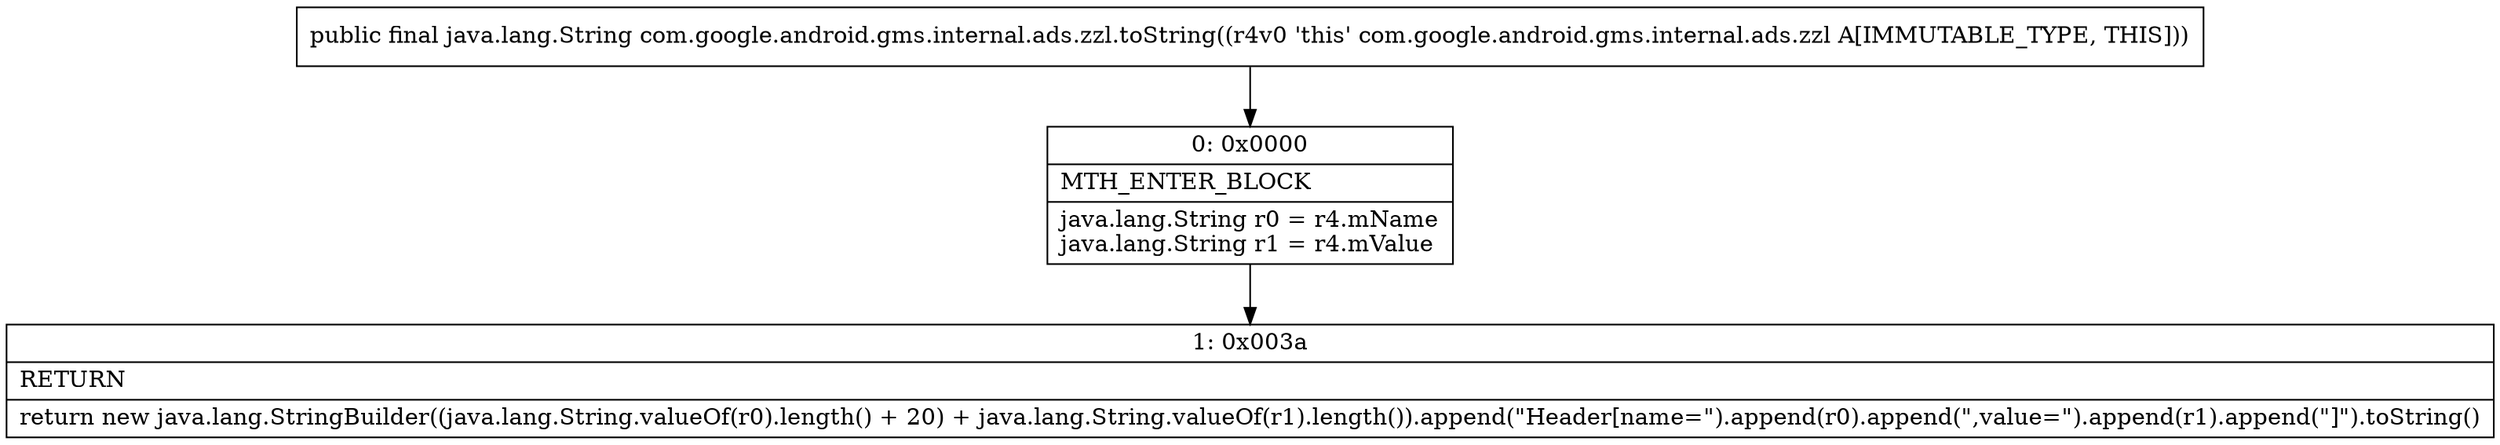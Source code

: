 digraph "CFG forcom.google.android.gms.internal.ads.zzl.toString()Ljava\/lang\/String;" {
Node_0 [shape=record,label="{0\:\ 0x0000|MTH_ENTER_BLOCK\l|java.lang.String r0 = r4.mName\ljava.lang.String r1 = r4.mValue\l}"];
Node_1 [shape=record,label="{1\:\ 0x003a|RETURN\l|return new java.lang.StringBuilder((java.lang.String.valueOf(r0).length() + 20) + java.lang.String.valueOf(r1).length()).append(\"Header[name=\").append(r0).append(\",value=\").append(r1).append(\"]\").toString()\l}"];
MethodNode[shape=record,label="{public final java.lang.String com.google.android.gms.internal.ads.zzl.toString((r4v0 'this' com.google.android.gms.internal.ads.zzl A[IMMUTABLE_TYPE, THIS])) }"];
MethodNode -> Node_0;
Node_0 -> Node_1;
}

